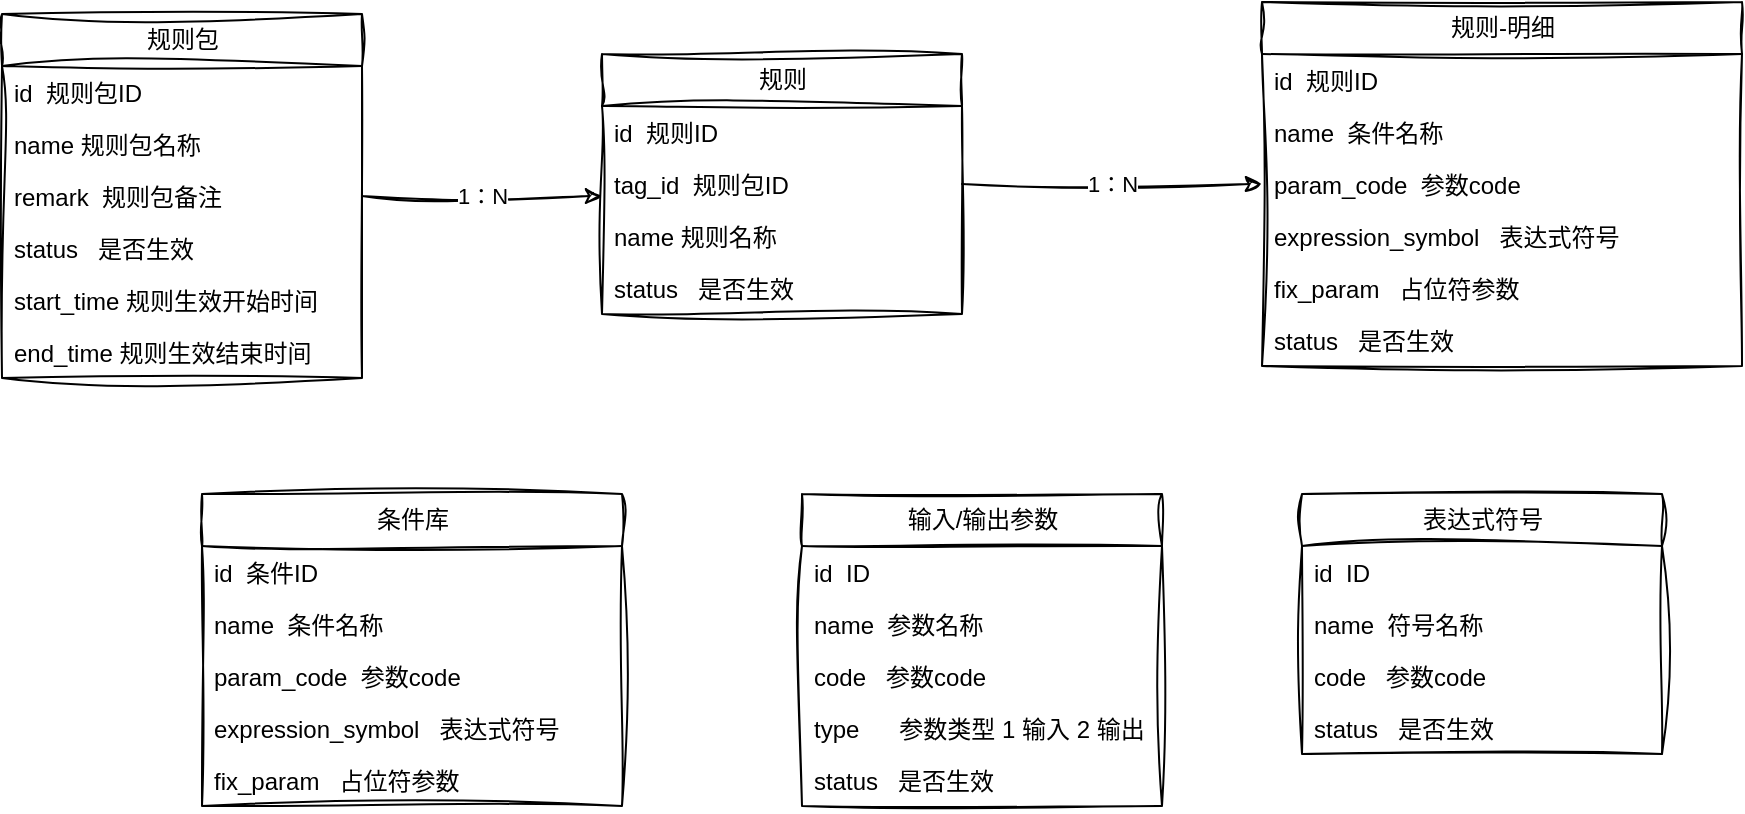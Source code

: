 <mxfile>
    <diagram id="ax5NyLPj4z4dbE8FTgfw" name="Page-1">
        <mxGraphModel dx="1147" dy="787" grid="1" gridSize="10" guides="1" tooltips="1" connect="1" arrows="1" fold="1" page="1" pageScale="1" pageWidth="1400" pageHeight="850" math="0" shadow="0">
            <root>
                <mxCell id="0"/>
                <mxCell id="1" parent="0"/>
                <mxCell id="2" value="规则包" style="swimlane;fontStyle=0;childLayout=stackLayout;horizontal=1;startSize=26;fillColor=none;horizontalStack=0;resizeParent=1;resizeParentMax=0;resizeLast=0;collapsible=1;marginBottom=0;html=1;sketch=1;curveFitting=1;jiggle=2;" vertex="1" parent="1">
                    <mxGeometry x="80" y="100" width="180" height="182" as="geometry"/>
                </mxCell>
                <mxCell id="3" value="id&amp;nbsp; 规则包ID" style="text;strokeColor=none;fillColor=none;align=left;verticalAlign=top;spacingLeft=4;spacingRight=4;overflow=hidden;rotatable=0;points=[[0,0.5],[1,0.5]];portConstraint=eastwest;whiteSpace=wrap;html=1;sketch=1;curveFitting=1;jiggle=2;" vertex="1" parent="2">
                    <mxGeometry y="26" width="180" height="26" as="geometry"/>
                </mxCell>
                <mxCell id="4" value="name 规则包名称" style="text;strokeColor=none;fillColor=none;align=left;verticalAlign=top;spacingLeft=4;spacingRight=4;overflow=hidden;rotatable=0;points=[[0,0.5],[1,0.5]];portConstraint=eastwest;whiteSpace=wrap;html=1;sketch=1;curveFitting=1;jiggle=2;" vertex="1" parent="2">
                    <mxGeometry y="52" width="180" height="26" as="geometry"/>
                </mxCell>
                <mxCell id="9" value="remark&amp;nbsp; 规则包备注&lt;br&gt;" style="text;strokeColor=none;fillColor=none;align=left;verticalAlign=top;spacingLeft=4;spacingRight=4;overflow=hidden;rotatable=0;points=[[0,0.5],[1,0.5]];portConstraint=eastwest;whiteSpace=wrap;html=1;sketch=1;curveFitting=1;jiggle=2;" vertex="1" parent="2">
                    <mxGeometry y="78" width="180" height="26" as="geometry"/>
                </mxCell>
                <mxCell id="10" value="status&amp;nbsp; &amp;nbsp;是否生效" style="text;strokeColor=none;fillColor=none;align=left;verticalAlign=top;spacingLeft=4;spacingRight=4;overflow=hidden;rotatable=0;points=[[0,0.5],[1,0.5]];portConstraint=eastwest;whiteSpace=wrap;html=1;sketch=1;curveFitting=1;jiggle=2;" vertex="1" parent="2">
                    <mxGeometry y="104" width="180" height="26" as="geometry"/>
                </mxCell>
                <mxCell id="11" value="start_time 规则生效开始时间" style="text;strokeColor=none;fillColor=none;align=left;verticalAlign=top;spacingLeft=4;spacingRight=4;overflow=hidden;rotatable=0;points=[[0,0.5],[1,0.5]];portConstraint=eastwest;whiteSpace=wrap;html=1;sketch=1;curveFitting=1;jiggle=2;" vertex="1" parent="2">
                    <mxGeometry y="130" width="180" height="26" as="geometry"/>
                </mxCell>
                <mxCell id="12" value="end_time 规则生效结束时间" style="text;strokeColor=none;fillColor=none;align=left;verticalAlign=top;spacingLeft=4;spacingRight=4;overflow=hidden;rotatable=0;points=[[0,0.5],[1,0.5]];portConstraint=eastwest;whiteSpace=wrap;html=1;sketch=1;curveFitting=1;jiggle=2;" vertex="1" parent="2">
                    <mxGeometry y="156" width="180" height="26" as="geometry"/>
                </mxCell>
                <mxCell id="13" value="规则" style="swimlane;fontStyle=0;childLayout=stackLayout;horizontal=1;startSize=26;fillColor=none;horizontalStack=0;resizeParent=1;resizeParentMax=0;resizeLast=0;collapsible=1;marginBottom=0;html=1;sketch=1;curveFitting=1;jiggle=2;" vertex="1" parent="1">
                    <mxGeometry x="380" y="120" width="180" height="130" as="geometry"/>
                </mxCell>
                <mxCell id="14" value="id&amp;nbsp; 规则ID" style="text;strokeColor=none;fillColor=none;align=left;verticalAlign=top;spacingLeft=4;spacingRight=4;overflow=hidden;rotatable=0;points=[[0,0.5],[1,0.5]];portConstraint=eastwest;whiteSpace=wrap;html=1;sketch=1;curveFitting=1;jiggle=2;" vertex="1" parent="13">
                    <mxGeometry y="26" width="180" height="26" as="geometry"/>
                </mxCell>
                <mxCell id="20" value="tag_id&amp;nbsp; 规则包ID" style="text;strokeColor=none;fillColor=none;align=left;verticalAlign=top;spacingLeft=4;spacingRight=4;overflow=hidden;rotatable=0;points=[[0,0.5],[1,0.5]];portConstraint=eastwest;whiteSpace=wrap;html=1;sketch=1;curveFitting=1;jiggle=2;" vertex="1" parent="13">
                    <mxGeometry y="52" width="180" height="26" as="geometry"/>
                </mxCell>
                <mxCell id="15" value="name 规则名称" style="text;strokeColor=none;fillColor=none;align=left;verticalAlign=top;spacingLeft=4;spacingRight=4;overflow=hidden;rotatable=0;points=[[0,0.5],[1,0.5]];portConstraint=eastwest;whiteSpace=wrap;html=1;sketch=1;curveFitting=1;jiggle=2;" vertex="1" parent="13">
                    <mxGeometry y="78" width="180" height="26" as="geometry"/>
                </mxCell>
                <mxCell id="17" value="status&amp;nbsp; &amp;nbsp;是否生效" style="text;strokeColor=none;fillColor=none;align=left;verticalAlign=top;spacingLeft=4;spacingRight=4;overflow=hidden;rotatable=0;points=[[0,0.5],[1,0.5]];portConstraint=eastwest;whiteSpace=wrap;html=1;sketch=1;curveFitting=1;jiggle=2;" vertex="1" parent="13">
                    <mxGeometry y="104" width="180" height="26" as="geometry"/>
                </mxCell>
                <mxCell id="21" value="条件库" style="swimlane;fontStyle=0;childLayout=stackLayout;horizontal=1;startSize=26;fillColor=none;horizontalStack=0;resizeParent=1;resizeParentMax=0;resizeLast=0;collapsible=1;marginBottom=0;html=1;sketch=1;curveFitting=1;jiggle=2;" vertex="1" parent="1">
                    <mxGeometry x="180" y="340" width="210" height="156" as="geometry"/>
                </mxCell>
                <mxCell id="22" value="id&amp;nbsp; 条件ID" style="text;strokeColor=none;fillColor=none;align=left;verticalAlign=top;spacingLeft=4;spacingRight=4;overflow=hidden;rotatable=0;points=[[0,0.5],[1,0.5]];portConstraint=eastwest;whiteSpace=wrap;html=1;sketch=1;curveFitting=1;jiggle=2;" vertex="1" parent="21">
                    <mxGeometry y="26" width="210" height="26" as="geometry"/>
                </mxCell>
                <mxCell id="23" value="name&amp;nbsp; 条件名称" style="text;strokeColor=none;fillColor=none;align=left;verticalAlign=top;spacingLeft=4;spacingRight=4;overflow=hidden;rotatable=0;points=[[0,0.5],[1,0.5]];portConstraint=eastwest;whiteSpace=wrap;html=1;sketch=1;curveFitting=1;jiggle=2;" vertex="1" parent="21">
                    <mxGeometry y="52" width="210" height="26" as="geometry"/>
                </mxCell>
                <mxCell id="24" value="param_code&amp;nbsp; 参数code" style="text;strokeColor=none;fillColor=none;align=left;verticalAlign=top;spacingLeft=4;spacingRight=4;overflow=hidden;rotatable=0;points=[[0,0.5],[1,0.5]];portConstraint=eastwest;whiteSpace=wrap;html=1;sketch=1;curveFitting=1;jiggle=2;" vertex="1" parent="21">
                    <mxGeometry y="78" width="210" height="26" as="geometry"/>
                </mxCell>
                <mxCell id="38" value="expression_symbol&amp;nbsp; &amp;nbsp;表达式符号" style="text;strokeColor=none;fillColor=none;align=left;verticalAlign=top;spacingLeft=4;spacingRight=4;overflow=hidden;rotatable=0;points=[[0,0.5],[1,0.5]];portConstraint=eastwest;whiteSpace=wrap;html=1;sketch=1;curveFitting=1;jiggle=2;" vertex="1" parent="21">
                    <mxGeometry y="104" width="210" height="26" as="geometry"/>
                </mxCell>
                <mxCell id="39" value="fix_param&amp;nbsp; &amp;nbsp;占位符参数" style="text;strokeColor=none;fillColor=none;align=left;verticalAlign=top;spacingLeft=4;spacingRight=4;overflow=hidden;rotatable=0;points=[[0,0.5],[1,0.5]];portConstraint=eastwest;whiteSpace=wrap;html=1;sketch=1;curveFitting=1;jiggle=2;" vertex="1" parent="21">
                    <mxGeometry y="130" width="210" height="26" as="geometry"/>
                </mxCell>
                <mxCell id="26" value="输入/输出参数" style="swimlane;fontStyle=0;childLayout=stackLayout;horizontal=1;startSize=26;fillColor=none;horizontalStack=0;resizeParent=1;resizeParentMax=0;resizeLast=0;collapsible=1;marginBottom=0;html=1;sketch=1;curveFitting=1;jiggle=2;" vertex="1" parent="1">
                    <mxGeometry x="480" y="340" width="180" height="156" as="geometry"/>
                </mxCell>
                <mxCell id="27" value="id&amp;nbsp; ID" style="text;strokeColor=none;fillColor=none;align=left;verticalAlign=top;spacingLeft=4;spacingRight=4;overflow=hidden;rotatable=0;points=[[0,0.5],[1,0.5]];portConstraint=eastwest;whiteSpace=wrap;html=1;sketch=1;curveFitting=1;jiggle=2;" vertex="1" parent="26">
                    <mxGeometry y="26" width="180" height="26" as="geometry"/>
                </mxCell>
                <mxCell id="28" value="name&amp;nbsp; 参数名称" style="text;strokeColor=none;fillColor=none;align=left;verticalAlign=top;spacingLeft=4;spacingRight=4;overflow=hidden;rotatable=0;points=[[0,0.5],[1,0.5]];portConstraint=eastwest;whiteSpace=wrap;html=1;sketch=1;curveFitting=1;jiggle=2;" vertex="1" parent="26">
                    <mxGeometry y="52" width="180" height="26" as="geometry"/>
                </mxCell>
                <mxCell id="29" value="code&amp;nbsp; &amp;nbsp;参数code" style="text;strokeColor=none;fillColor=none;align=left;verticalAlign=top;spacingLeft=4;spacingRight=4;overflow=hidden;rotatable=0;points=[[0,0.5],[1,0.5]];portConstraint=eastwest;whiteSpace=wrap;html=1;sketch=1;curveFitting=1;jiggle=2;" vertex="1" parent="26">
                    <mxGeometry y="78" width="180" height="26" as="geometry"/>
                </mxCell>
                <mxCell id="36" value="type&amp;nbsp; &amp;nbsp; &amp;nbsp; 参数类型 1 输入 2 输出" style="text;strokeColor=none;fillColor=none;align=left;verticalAlign=top;spacingLeft=4;spacingRight=4;overflow=hidden;rotatable=0;points=[[0,0.5],[1,0.5]];portConstraint=eastwest;whiteSpace=wrap;html=1;sketch=1;curveFitting=1;jiggle=2;" vertex="1" parent="26">
                    <mxGeometry y="104" width="180" height="26" as="geometry"/>
                </mxCell>
                <mxCell id="30" value="status&amp;nbsp; &amp;nbsp;是否生效" style="text;strokeColor=none;fillColor=none;align=left;verticalAlign=top;spacingLeft=4;spacingRight=4;overflow=hidden;rotatable=0;points=[[0,0.5],[1,0.5]];portConstraint=eastwest;whiteSpace=wrap;html=1;sketch=1;curveFitting=1;jiggle=2;" vertex="1" parent="26">
                    <mxGeometry y="130" width="180" height="26" as="geometry"/>
                </mxCell>
                <mxCell id="40" value="规则-明细" style="swimlane;fontStyle=0;childLayout=stackLayout;horizontal=1;startSize=26;fillColor=none;horizontalStack=0;resizeParent=1;resizeParentMax=0;resizeLast=0;collapsible=1;marginBottom=0;html=1;sketch=1;curveFitting=1;jiggle=2;" vertex="1" parent="1">
                    <mxGeometry x="710" y="94" width="240" height="182" as="geometry"/>
                </mxCell>
                <mxCell id="41" value="id&amp;nbsp; 规则ID" style="text;strokeColor=none;fillColor=none;align=left;verticalAlign=top;spacingLeft=4;spacingRight=4;overflow=hidden;rotatable=0;points=[[0,0.5],[1,0.5]];portConstraint=eastwest;whiteSpace=wrap;html=1;sketch=1;curveFitting=1;jiggle=2;" vertex="1" parent="40">
                    <mxGeometry y="26" width="240" height="26" as="geometry"/>
                </mxCell>
                <mxCell id="42" value="name&amp;nbsp; 条件名称" style="text;strokeColor=none;fillColor=none;align=left;verticalAlign=top;spacingLeft=4;spacingRight=4;overflow=hidden;rotatable=0;points=[[0,0.5],[1,0.5]];portConstraint=eastwest;whiteSpace=wrap;html=1;sketch=1;curveFitting=1;jiggle=2;" vertex="1" parent="40">
                    <mxGeometry y="52" width="240" height="26" as="geometry"/>
                </mxCell>
                <mxCell id="43" value="param_code&amp;nbsp; 参数code" style="text;strokeColor=none;fillColor=none;align=left;verticalAlign=top;spacingLeft=4;spacingRight=4;overflow=hidden;rotatable=0;points=[[0,0.5],[1,0.5]];portConstraint=eastwest;whiteSpace=wrap;html=1;sketch=1;curveFitting=1;jiggle=2;" vertex="1" parent="40">
                    <mxGeometry y="78" width="240" height="26" as="geometry"/>
                </mxCell>
                <mxCell id="44" value="expression_symbol&amp;nbsp; &amp;nbsp;表达式符号" style="text;strokeColor=none;fillColor=none;align=left;verticalAlign=top;spacingLeft=4;spacingRight=4;overflow=hidden;rotatable=0;points=[[0,0.5],[1,0.5]];portConstraint=eastwest;whiteSpace=wrap;html=1;sketch=1;curveFitting=1;jiggle=2;" vertex="1" parent="40">
                    <mxGeometry y="104" width="240" height="26" as="geometry"/>
                </mxCell>
                <mxCell id="46" value="fix_param&amp;nbsp; &amp;nbsp;占位符参数" style="text;strokeColor=none;fillColor=none;align=left;verticalAlign=top;spacingLeft=4;spacingRight=4;overflow=hidden;rotatable=0;points=[[0,0.5],[1,0.5]];portConstraint=eastwest;whiteSpace=wrap;html=1;sketch=1;curveFitting=1;jiggle=2;" vertex="1" parent="40">
                    <mxGeometry y="130" width="240" height="26" as="geometry"/>
                </mxCell>
                <mxCell id="47" value="status&amp;nbsp; &amp;nbsp;是否生效" style="text;strokeColor=none;fillColor=none;align=left;verticalAlign=top;spacingLeft=4;spacingRight=4;overflow=hidden;rotatable=0;points=[[0,0.5],[1,0.5]];portConstraint=eastwest;whiteSpace=wrap;html=1;sketch=1;curveFitting=1;jiggle=2;" vertex="1" parent="40">
                    <mxGeometry y="156" width="240" height="26" as="geometry"/>
                </mxCell>
                <mxCell id="45" value="1：N" style="edgeStyle=none;html=1;exitX=1;exitY=0.5;exitDx=0;exitDy=0;entryX=0;entryY=-0.269;entryDx=0;entryDy=0;entryPerimeter=0;sketch=1;curveFitting=1;jiggle=2;" edge="1" parent="1" source="9" target="15">
                    <mxGeometry relative="1" as="geometry"/>
                </mxCell>
                <mxCell id="49" value="1：N" style="edgeStyle=none;html=1;exitX=1;exitY=0.5;exitDx=0;exitDy=0;entryX=0;entryY=0.5;entryDx=0;entryDy=0;sketch=1;curveFitting=1;jiggle=2;" edge="1" parent="1" source="20" target="43">
                    <mxGeometry relative="1" as="geometry">
                        <mxPoint x="740" y="230" as="targetPoint"/>
                    </mxGeometry>
                </mxCell>
                <mxCell id="50" value="表达式符号" style="swimlane;fontStyle=0;childLayout=stackLayout;horizontal=1;startSize=26;fillColor=none;horizontalStack=0;resizeParent=1;resizeParentMax=0;resizeLast=0;collapsible=1;marginBottom=0;html=1;sketch=1;curveFitting=1;jiggle=2;" vertex="1" parent="1">
                    <mxGeometry x="730" y="340" width="180" height="130" as="geometry"/>
                </mxCell>
                <mxCell id="51" value="id&amp;nbsp; ID" style="text;strokeColor=none;fillColor=none;align=left;verticalAlign=top;spacingLeft=4;spacingRight=4;overflow=hidden;rotatable=0;points=[[0,0.5],[1,0.5]];portConstraint=eastwest;whiteSpace=wrap;html=1;sketch=1;curveFitting=1;jiggle=2;" vertex="1" parent="50">
                    <mxGeometry y="26" width="180" height="26" as="geometry"/>
                </mxCell>
                <mxCell id="52" value="name&amp;nbsp; 符号名称" style="text;strokeColor=none;fillColor=none;align=left;verticalAlign=top;spacingLeft=4;spacingRight=4;overflow=hidden;rotatable=0;points=[[0,0.5],[1,0.5]];portConstraint=eastwest;whiteSpace=wrap;html=1;sketch=1;curveFitting=1;jiggle=2;" vertex="1" parent="50">
                    <mxGeometry y="52" width="180" height="26" as="geometry"/>
                </mxCell>
                <mxCell id="53" value="code&amp;nbsp; &amp;nbsp;参数code" style="text;strokeColor=none;fillColor=none;align=left;verticalAlign=top;spacingLeft=4;spacingRight=4;overflow=hidden;rotatable=0;points=[[0,0.5],[1,0.5]];portConstraint=eastwest;whiteSpace=wrap;html=1;sketch=1;curveFitting=1;jiggle=2;" vertex="1" parent="50">
                    <mxGeometry y="78" width="180" height="26" as="geometry"/>
                </mxCell>
                <mxCell id="55" value="status&amp;nbsp; &amp;nbsp;是否生效" style="text;strokeColor=none;fillColor=none;align=left;verticalAlign=top;spacingLeft=4;spacingRight=4;overflow=hidden;rotatable=0;points=[[0,0.5],[1,0.5]];portConstraint=eastwest;whiteSpace=wrap;html=1;sketch=1;curveFitting=1;jiggle=2;" vertex="1" parent="50">
                    <mxGeometry y="104" width="180" height="26" as="geometry"/>
                </mxCell>
            </root>
        </mxGraphModel>
    </diagram>
</mxfile>
